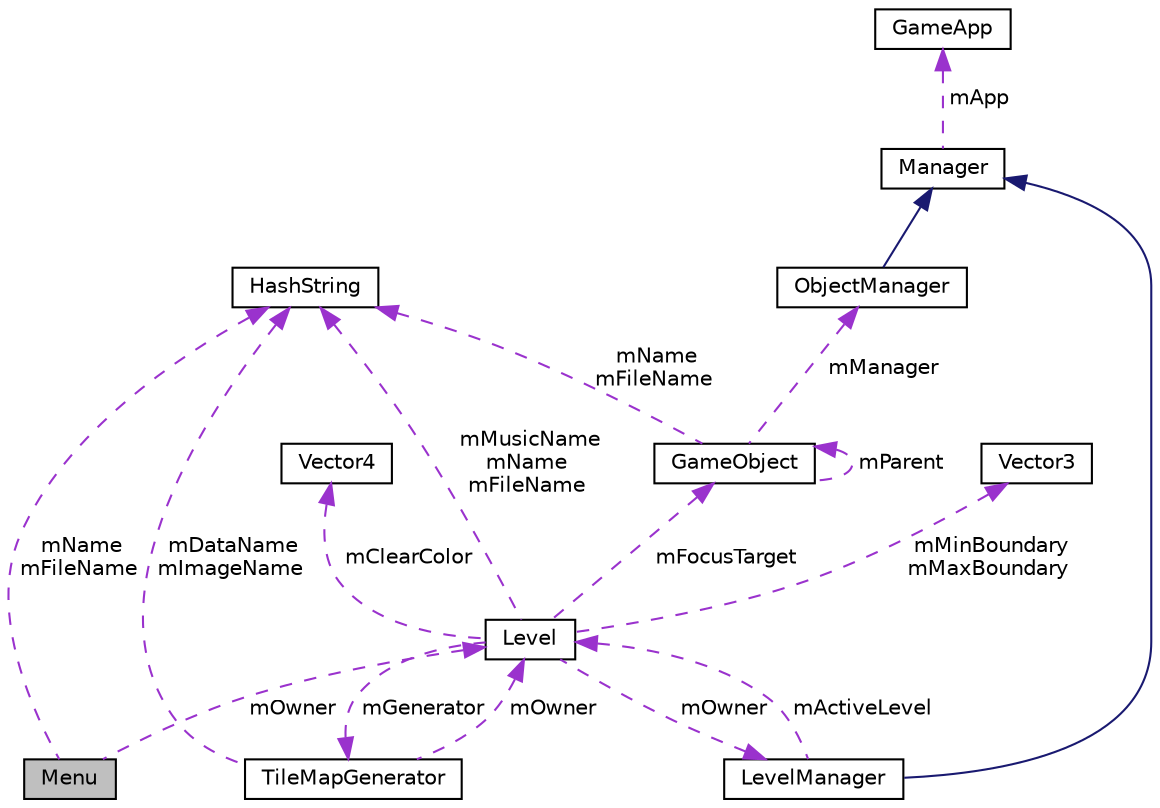 digraph "Menu"
{
  edge [fontname="Helvetica",fontsize="10",labelfontname="Helvetica",labelfontsize="10"];
  node [fontname="Helvetica",fontsize="10",shape=record];
  Node1 [label="Menu",height=0.2,width=0.4,color="black", fillcolor="grey75", style="filled", fontcolor="black"];
  Node2 -> Node1 [dir="back",color="darkorchid3",fontsize="10",style="dashed",label=" mName\nmFileName" ,fontname="Helvetica"];
  Node2 [label="HashString",height=0.2,width=0.4,color="black", fillcolor="white", style="filled",URL="$classHashString.html"];
  Node3 -> Node1 [dir="back",color="darkorchid3",fontsize="10",style="dashed",label=" mOwner" ,fontname="Helvetica"];
  Node3 [label="Level",height=0.2,width=0.4,color="black", fillcolor="white", style="filled",URL="$classLevel.html"];
  Node4 -> Node3 [dir="back",color="darkorchid3",fontsize="10",style="dashed",label=" mFocusTarget" ,fontname="Helvetica"];
  Node4 [label="GameObject",height=0.2,width=0.4,color="black", fillcolor="white", style="filled",URL="$classGameObject.html"];
  Node4 -> Node4 [dir="back",color="darkorchid3",fontsize="10",style="dashed",label=" mParent" ,fontname="Helvetica"];
  Node5 -> Node4 [dir="back",color="darkorchid3",fontsize="10",style="dashed",label=" mManager" ,fontname="Helvetica"];
  Node5 [label="ObjectManager",height=0.2,width=0.4,color="black", fillcolor="white", style="filled",URL="$classObjectManager.html"];
  Node6 -> Node5 [dir="back",color="midnightblue",fontsize="10",style="solid",fontname="Helvetica"];
  Node6 [label="Manager",height=0.2,width=0.4,color="black", fillcolor="white", style="filled",URL="$classManager.html"];
  Node7 -> Node6 [dir="back",color="darkorchid3",fontsize="10",style="dashed",label=" mApp" ,fontname="Helvetica"];
  Node7 [label="GameApp",height=0.2,width=0.4,color="black", fillcolor="white", style="filled",URL="$classGameApp.html"];
  Node2 -> Node4 [dir="back",color="darkorchid3",fontsize="10",style="dashed",label=" mName\nmFileName" ,fontname="Helvetica"];
  Node8 -> Node3 [dir="back",color="darkorchid3",fontsize="10",style="dashed",label=" mOwner" ,fontname="Helvetica"];
  Node8 [label="LevelManager",height=0.2,width=0.4,color="black", fillcolor="white", style="filled",URL="$classLevelManager.html"];
  Node6 -> Node8 [dir="back",color="midnightblue",fontsize="10",style="solid",fontname="Helvetica"];
  Node3 -> Node8 [dir="back",color="darkorchid3",fontsize="10",style="dashed",label=" mActiveLevel" ,fontname="Helvetica"];
  Node9 -> Node3 [dir="back",color="darkorchid3",fontsize="10",style="dashed",label=" mMinBoundary\nmMaxBoundary" ,fontname="Helvetica"];
  Node9 [label="Vector3",height=0.2,width=0.4,color="black", fillcolor="white", style="filled",URL="$structVector3.html"];
  Node10 -> Node3 [dir="back",color="darkorchid3",fontsize="10",style="dashed",label=" mClearColor" ,fontname="Helvetica"];
  Node10 [label="Vector4",height=0.2,width=0.4,color="black", fillcolor="white", style="filled",URL="$structVector4.html"];
  Node11 -> Node3 [dir="back",color="darkorchid3",fontsize="10",style="dashed",label=" mGenerator" ,fontname="Helvetica"];
  Node11 [label="TileMapGenerator",height=0.2,width=0.4,color="black", fillcolor="white", style="filled",URL="$classTileMapGenerator.html"];
  Node2 -> Node11 [dir="back",color="darkorchid3",fontsize="10",style="dashed",label=" mDataName\nmImageName" ,fontname="Helvetica"];
  Node3 -> Node11 [dir="back",color="darkorchid3",fontsize="10",style="dashed",label=" mOwner" ,fontname="Helvetica"];
  Node2 -> Node3 [dir="back",color="darkorchid3",fontsize="10",style="dashed",label=" mMusicName\nmName\nmFileName" ,fontname="Helvetica"];
}
